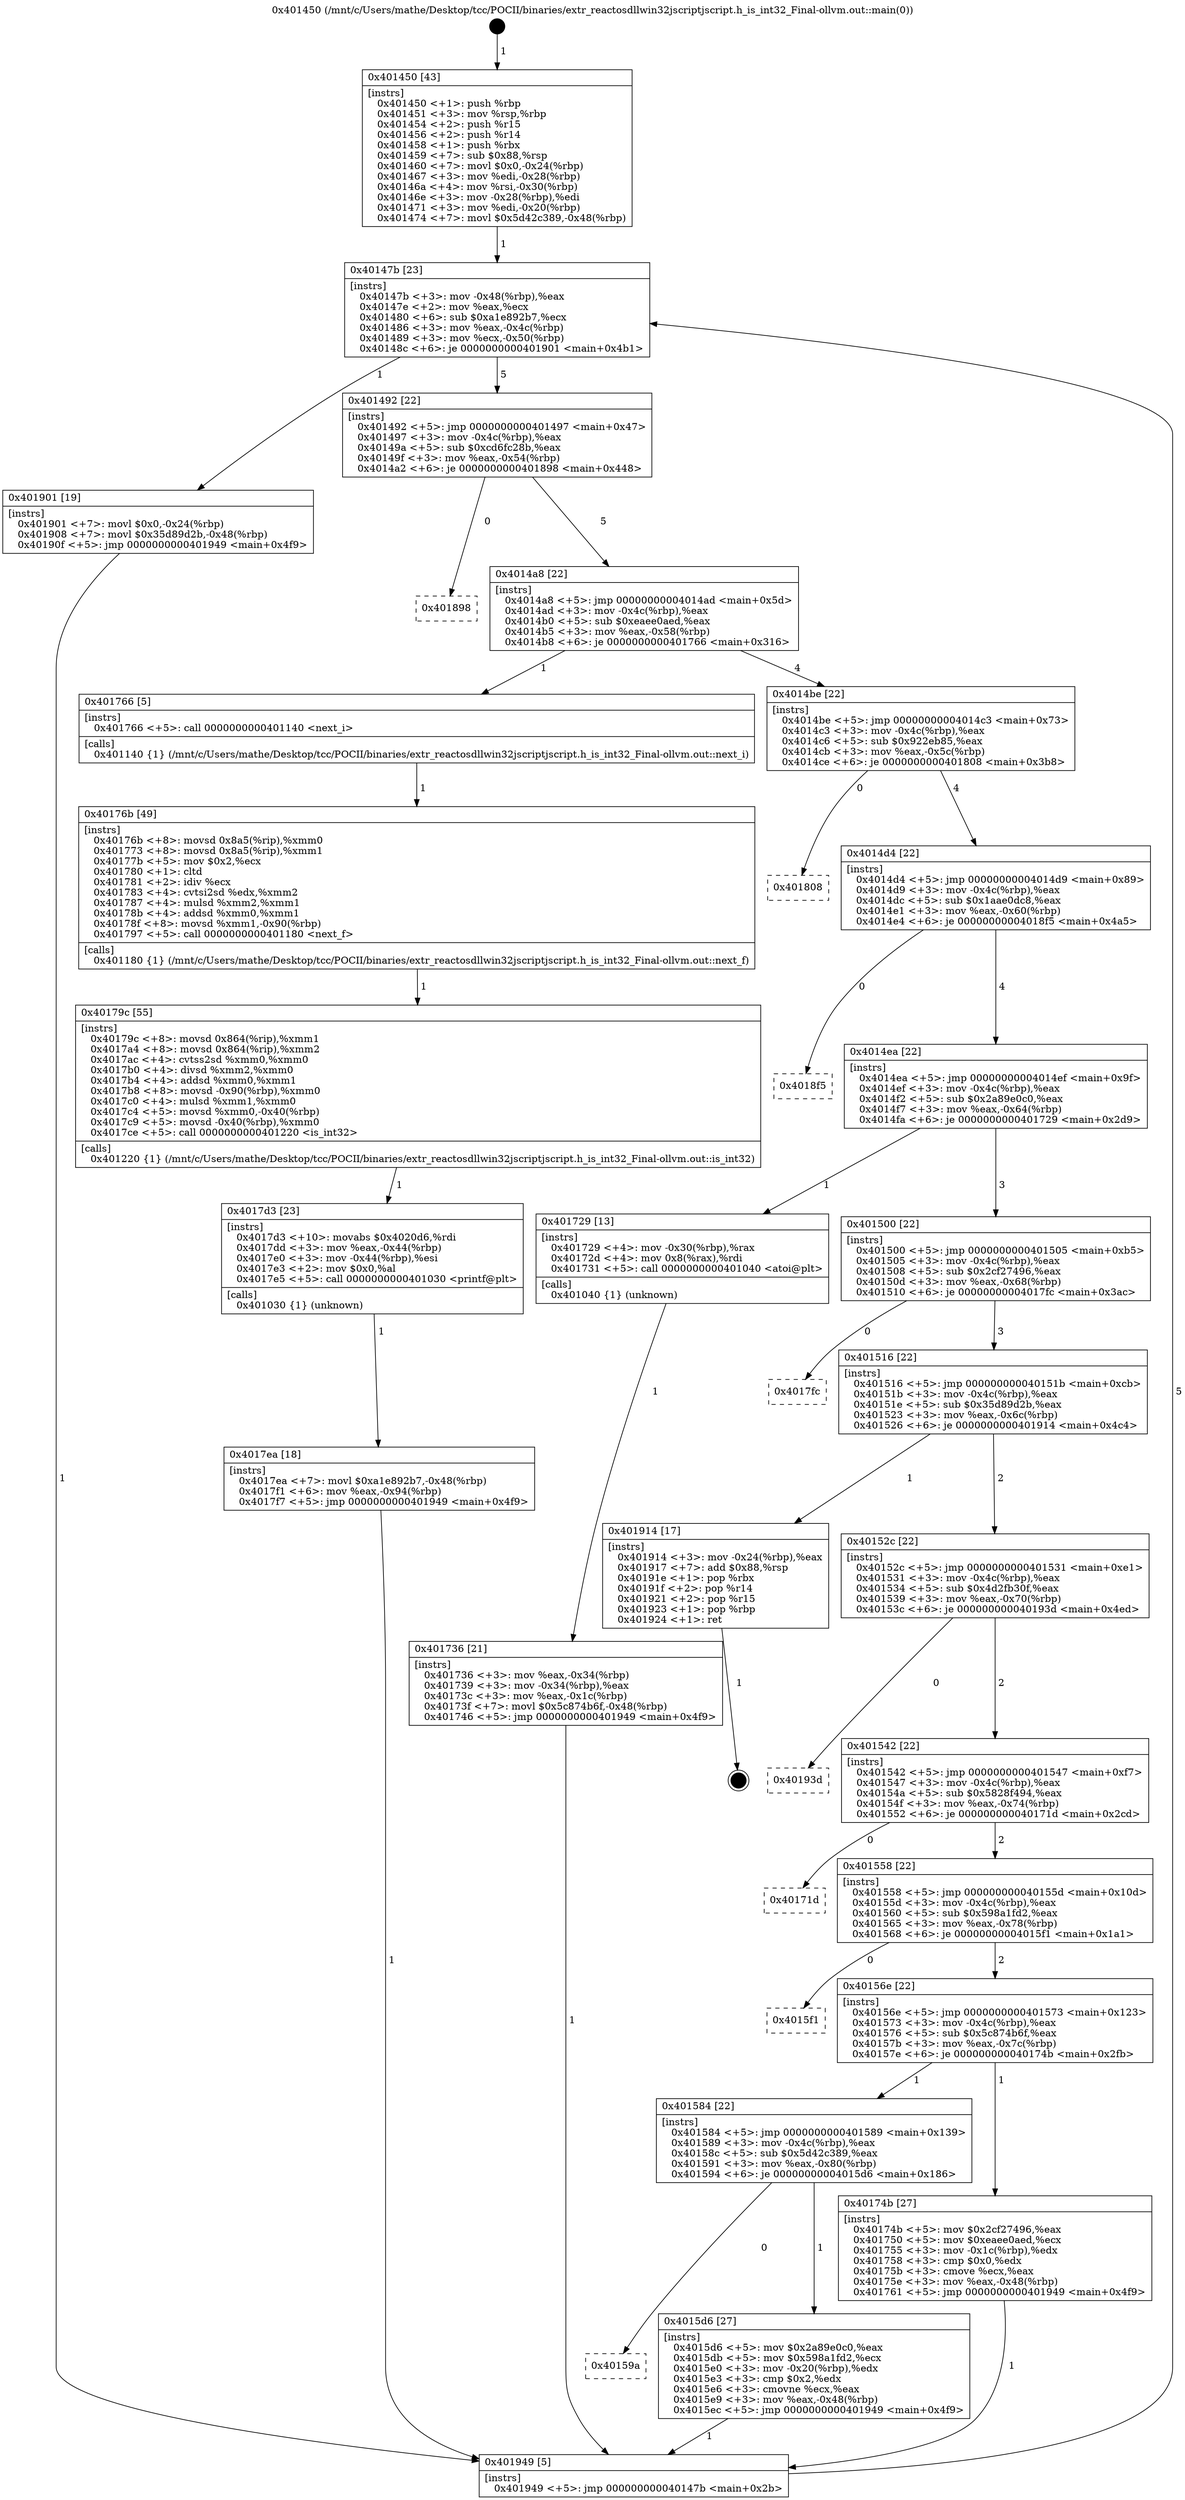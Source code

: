 digraph "0x401450" {
  label = "0x401450 (/mnt/c/Users/mathe/Desktop/tcc/POCII/binaries/extr_reactosdllwin32jscriptjscript.h_is_int32_Final-ollvm.out::main(0))"
  labelloc = "t"
  node[shape=record]

  Entry [label="",width=0.3,height=0.3,shape=circle,fillcolor=black,style=filled]
  "0x40147b" [label="{
     0x40147b [23]\l
     | [instrs]\l
     &nbsp;&nbsp;0x40147b \<+3\>: mov -0x48(%rbp),%eax\l
     &nbsp;&nbsp;0x40147e \<+2\>: mov %eax,%ecx\l
     &nbsp;&nbsp;0x401480 \<+6\>: sub $0xa1e892b7,%ecx\l
     &nbsp;&nbsp;0x401486 \<+3\>: mov %eax,-0x4c(%rbp)\l
     &nbsp;&nbsp;0x401489 \<+3\>: mov %ecx,-0x50(%rbp)\l
     &nbsp;&nbsp;0x40148c \<+6\>: je 0000000000401901 \<main+0x4b1\>\l
  }"]
  "0x401901" [label="{
     0x401901 [19]\l
     | [instrs]\l
     &nbsp;&nbsp;0x401901 \<+7\>: movl $0x0,-0x24(%rbp)\l
     &nbsp;&nbsp;0x401908 \<+7\>: movl $0x35d89d2b,-0x48(%rbp)\l
     &nbsp;&nbsp;0x40190f \<+5\>: jmp 0000000000401949 \<main+0x4f9\>\l
  }"]
  "0x401492" [label="{
     0x401492 [22]\l
     | [instrs]\l
     &nbsp;&nbsp;0x401492 \<+5\>: jmp 0000000000401497 \<main+0x47\>\l
     &nbsp;&nbsp;0x401497 \<+3\>: mov -0x4c(%rbp),%eax\l
     &nbsp;&nbsp;0x40149a \<+5\>: sub $0xcd6fc28b,%eax\l
     &nbsp;&nbsp;0x40149f \<+3\>: mov %eax,-0x54(%rbp)\l
     &nbsp;&nbsp;0x4014a2 \<+6\>: je 0000000000401898 \<main+0x448\>\l
  }"]
  Exit [label="",width=0.3,height=0.3,shape=circle,fillcolor=black,style=filled,peripheries=2]
  "0x401898" [label="{
     0x401898\l
  }", style=dashed]
  "0x4014a8" [label="{
     0x4014a8 [22]\l
     | [instrs]\l
     &nbsp;&nbsp;0x4014a8 \<+5\>: jmp 00000000004014ad \<main+0x5d\>\l
     &nbsp;&nbsp;0x4014ad \<+3\>: mov -0x4c(%rbp),%eax\l
     &nbsp;&nbsp;0x4014b0 \<+5\>: sub $0xeaee0aed,%eax\l
     &nbsp;&nbsp;0x4014b5 \<+3\>: mov %eax,-0x58(%rbp)\l
     &nbsp;&nbsp;0x4014b8 \<+6\>: je 0000000000401766 \<main+0x316\>\l
  }"]
  "0x4017ea" [label="{
     0x4017ea [18]\l
     | [instrs]\l
     &nbsp;&nbsp;0x4017ea \<+7\>: movl $0xa1e892b7,-0x48(%rbp)\l
     &nbsp;&nbsp;0x4017f1 \<+6\>: mov %eax,-0x94(%rbp)\l
     &nbsp;&nbsp;0x4017f7 \<+5\>: jmp 0000000000401949 \<main+0x4f9\>\l
  }"]
  "0x401766" [label="{
     0x401766 [5]\l
     | [instrs]\l
     &nbsp;&nbsp;0x401766 \<+5\>: call 0000000000401140 \<next_i\>\l
     | [calls]\l
     &nbsp;&nbsp;0x401140 \{1\} (/mnt/c/Users/mathe/Desktop/tcc/POCII/binaries/extr_reactosdllwin32jscriptjscript.h_is_int32_Final-ollvm.out::next_i)\l
  }"]
  "0x4014be" [label="{
     0x4014be [22]\l
     | [instrs]\l
     &nbsp;&nbsp;0x4014be \<+5\>: jmp 00000000004014c3 \<main+0x73\>\l
     &nbsp;&nbsp;0x4014c3 \<+3\>: mov -0x4c(%rbp),%eax\l
     &nbsp;&nbsp;0x4014c6 \<+5\>: sub $0x922eb85,%eax\l
     &nbsp;&nbsp;0x4014cb \<+3\>: mov %eax,-0x5c(%rbp)\l
     &nbsp;&nbsp;0x4014ce \<+6\>: je 0000000000401808 \<main+0x3b8\>\l
  }"]
  "0x4017d3" [label="{
     0x4017d3 [23]\l
     | [instrs]\l
     &nbsp;&nbsp;0x4017d3 \<+10\>: movabs $0x4020d6,%rdi\l
     &nbsp;&nbsp;0x4017dd \<+3\>: mov %eax,-0x44(%rbp)\l
     &nbsp;&nbsp;0x4017e0 \<+3\>: mov -0x44(%rbp),%esi\l
     &nbsp;&nbsp;0x4017e3 \<+2\>: mov $0x0,%al\l
     &nbsp;&nbsp;0x4017e5 \<+5\>: call 0000000000401030 \<printf@plt\>\l
     | [calls]\l
     &nbsp;&nbsp;0x401030 \{1\} (unknown)\l
  }"]
  "0x401808" [label="{
     0x401808\l
  }", style=dashed]
  "0x4014d4" [label="{
     0x4014d4 [22]\l
     | [instrs]\l
     &nbsp;&nbsp;0x4014d4 \<+5\>: jmp 00000000004014d9 \<main+0x89\>\l
     &nbsp;&nbsp;0x4014d9 \<+3\>: mov -0x4c(%rbp),%eax\l
     &nbsp;&nbsp;0x4014dc \<+5\>: sub $0x1aae0dc8,%eax\l
     &nbsp;&nbsp;0x4014e1 \<+3\>: mov %eax,-0x60(%rbp)\l
     &nbsp;&nbsp;0x4014e4 \<+6\>: je 00000000004018f5 \<main+0x4a5\>\l
  }"]
  "0x40179c" [label="{
     0x40179c [55]\l
     | [instrs]\l
     &nbsp;&nbsp;0x40179c \<+8\>: movsd 0x864(%rip),%xmm1\l
     &nbsp;&nbsp;0x4017a4 \<+8\>: movsd 0x864(%rip),%xmm2\l
     &nbsp;&nbsp;0x4017ac \<+4\>: cvtss2sd %xmm0,%xmm0\l
     &nbsp;&nbsp;0x4017b0 \<+4\>: divsd %xmm2,%xmm0\l
     &nbsp;&nbsp;0x4017b4 \<+4\>: addsd %xmm0,%xmm1\l
     &nbsp;&nbsp;0x4017b8 \<+8\>: movsd -0x90(%rbp),%xmm0\l
     &nbsp;&nbsp;0x4017c0 \<+4\>: mulsd %xmm1,%xmm0\l
     &nbsp;&nbsp;0x4017c4 \<+5\>: movsd %xmm0,-0x40(%rbp)\l
     &nbsp;&nbsp;0x4017c9 \<+5\>: movsd -0x40(%rbp),%xmm0\l
     &nbsp;&nbsp;0x4017ce \<+5\>: call 0000000000401220 \<is_int32\>\l
     | [calls]\l
     &nbsp;&nbsp;0x401220 \{1\} (/mnt/c/Users/mathe/Desktop/tcc/POCII/binaries/extr_reactosdllwin32jscriptjscript.h_is_int32_Final-ollvm.out::is_int32)\l
  }"]
  "0x4018f5" [label="{
     0x4018f5\l
  }", style=dashed]
  "0x4014ea" [label="{
     0x4014ea [22]\l
     | [instrs]\l
     &nbsp;&nbsp;0x4014ea \<+5\>: jmp 00000000004014ef \<main+0x9f\>\l
     &nbsp;&nbsp;0x4014ef \<+3\>: mov -0x4c(%rbp),%eax\l
     &nbsp;&nbsp;0x4014f2 \<+5\>: sub $0x2a89e0c0,%eax\l
     &nbsp;&nbsp;0x4014f7 \<+3\>: mov %eax,-0x64(%rbp)\l
     &nbsp;&nbsp;0x4014fa \<+6\>: je 0000000000401729 \<main+0x2d9\>\l
  }"]
  "0x40176b" [label="{
     0x40176b [49]\l
     | [instrs]\l
     &nbsp;&nbsp;0x40176b \<+8\>: movsd 0x8a5(%rip),%xmm0\l
     &nbsp;&nbsp;0x401773 \<+8\>: movsd 0x8a5(%rip),%xmm1\l
     &nbsp;&nbsp;0x40177b \<+5\>: mov $0x2,%ecx\l
     &nbsp;&nbsp;0x401780 \<+1\>: cltd\l
     &nbsp;&nbsp;0x401781 \<+2\>: idiv %ecx\l
     &nbsp;&nbsp;0x401783 \<+4\>: cvtsi2sd %edx,%xmm2\l
     &nbsp;&nbsp;0x401787 \<+4\>: mulsd %xmm2,%xmm1\l
     &nbsp;&nbsp;0x40178b \<+4\>: addsd %xmm0,%xmm1\l
     &nbsp;&nbsp;0x40178f \<+8\>: movsd %xmm1,-0x90(%rbp)\l
     &nbsp;&nbsp;0x401797 \<+5\>: call 0000000000401180 \<next_f\>\l
     | [calls]\l
     &nbsp;&nbsp;0x401180 \{1\} (/mnt/c/Users/mathe/Desktop/tcc/POCII/binaries/extr_reactosdllwin32jscriptjscript.h_is_int32_Final-ollvm.out::next_f)\l
  }"]
  "0x401729" [label="{
     0x401729 [13]\l
     | [instrs]\l
     &nbsp;&nbsp;0x401729 \<+4\>: mov -0x30(%rbp),%rax\l
     &nbsp;&nbsp;0x40172d \<+4\>: mov 0x8(%rax),%rdi\l
     &nbsp;&nbsp;0x401731 \<+5\>: call 0000000000401040 \<atoi@plt\>\l
     | [calls]\l
     &nbsp;&nbsp;0x401040 \{1\} (unknown)\l
  }"]
  "0x401500" [label="{
     0x401500 [22]\l
     | [instrs]\l
     &nbsp;&nbsp;0x401500 \<+5\>: jmp 0000000000401505 \<main+0xb5\>\l
     &nbsp;&nbsp;0x401505 \<+3\>: mov -0x4c(%rbp),%eax\l
     &nbsp;&nbsp;0x401508 \<+5\>: sub $0x2cf27496,%eax\l
     &nbsp;&nbsp;0x40150d \<+3\>: mov %eax,-0x68(%rbp)\l
     &nbsp;&nbsp;0x401510 \<+6\>: je 00000000004017fc \<main+0x3ac\>\l
  }"]
  "0x401736" [label="{
     0x401736 [21]\l
     | [instrs]\l
     &nbsp;&nbsp;0x401736 \<+3\>: mov %eax,-0x34(%rbp)\l
     &nbsp;&nbsp;0x401739 \<+3\>: mov -0x34(%rbp),%eax\l
     &nbsp;&nbsp;0x40173c \<+3\>: mov %eax,-0x1c(%rbp)\l
     &nbsp;&nbsp;0x40173f \<+7\>: movl $0x5c874b6f,-0x48(%rbp)\l
     &nbsp;&nbsp;0x401746 \<+5\>: jmp 0000000000401949 \<main+0x4f9\>\l
  }"]
  "0x4017fc" [label="{
     0x4017fc\l
  }", style=dashed]
  "0x401516" [label="{
     0x401516 [22]\l
     | [instrs]\l
     &nbsp;&nbsp;0x401516 \<+5\>: jmp 000000000040151b \<main+0xcb\>\l
     &nbsp;&nbsp;0x40151b \<+3\>: mov -0x4c(%rbp),%eax\l
     &nbsp;&nbsp;0x40151e \<+5\>: sub $0x35d89d2b,%eax\l
     &nbsp;&nbsp;0x401523 \<+3\>: mov %eax,-0x6c(%rbp)\l
     &nbsp;&nbsp;0x401526 \<+6\>: je 0000000000401914 \<main+0x4c4\>\l
  }"]
  "0x401450" [label="{
     0x401450 [43]\l
     | [instrs]\l
     &nbsp;&nbsp;0x401450 \<+1\>: push %rbp\l
     &nbsp;&nbsp;0x401451 \<+3\>: mov %rsp,%rbp\l
     &nbsp;&nbsp;0x401454 \<+2\>: push %r15\l
     &nbsp;&nbsp;0x401456 \<+2\>: push %r14\l
     &nbsp;&nbsp;0x401458 \<+1\>: push %rbx\l
     &nbsp;&nbsp;0x401459 \<+7\>: sub $0x88,%rsp\l
     &nbsp;&nbsp;0x401460 \<+7\>: movl $0x0,-0x24(%rbp)\l
     &nbsp;&nbsp;0x401467 \<+3\>: mov %edi,-0x28(%rbp)\l
     &nbsp;&nbsp;0x40146a \<+4\>: mov %rsi,-0x30(%rbp)\l
     &nbsp;&nbsp;0x40146e \<+3\>: mov -0x28(%rbp),%edi\l
     &nbsp;&nbsp;0x401471 \<+3\>: mov %edi,-0x20(%rbp)\l
     &nbsp;&nbsp;0x401474 \<+7\>: movl $0x5d42c389,-0x48(%rbp)\l
  }"]
  "0x401914" [label="{
     0x401914 [17]\l
     | [instrs]\l
     &nbsp;&nbsp;0x401914 \<+3\>: mov -0x24(%rbp),%eax\l
     &nbsp;&nbsp;0x401917 \<+7\>: add $0x88,%rsp\l
     &nbsp;&nbsp;0x40191e \<+1\>: pop %rbx\l
     &nbsp;&nbsp;0x40191f \<+2\>: pop %r14\l
     &nbsp;&nbsp;0x401921 \<+2\>: pop %r15\l
     &nbsp;&nbsp;0x401923 \<+1\>: pop %rbp\l
     &nbsp;&nbsp;0x401924 \<+1\>: ret\l
  }"]
  "0x40152c" [label="{
     0x40152c [22]\l
     | [instrs]\l
     &nbsp;&nbsp;0x40152c \<+5\>: jmp 0000000000401531 \<main+0xe1\>\l
     &nbsp;&nbsp;0x401531 \<+3\>: mov -0x4c(%rbp),%eax\l
     &nbsp;&nbsp;0x401534 \<+5\>: sub $0x4d2fb30f,%eax\l
     &nbsp;&nbsp;0x401539 \<+3\>: mov %eax,-0x70(%rbp)\l
     &nbsp;&nbsp;0x40153c \<+6\>: je 000000000040193d \<main+0x4ed\>\l
  }"]
  "0x401949" [label="{
     0x401949 [5]\l
     | [instrs]\l
     &nbsp;&nbsp;0x401949 \<+5\>: jmp 000000000040147b \<main+0x2b\>\l
  }"]
  "0x40193d" [label="{
     0x40193d\l
  }", style=dashed]
  "0x401542" [label="{
     0x401542 [22]\l
     | [instrs]\l
     &nbsp;&nbsp;0x401542 \<+5\>: jmp 0000000000401547 \<main+0xf7\>\l
     &nbsp;&nbsp;0x401547 \<+3\>: mov -0x4c(%rbp),%eax\l
     &nbsp;&nbsp;0x40154a \<+5\>: sub $0x5828f494,%eax\l
     &nbsp;&nbsp;0x40154f \<+3\>: mov %eax,-0x74(%rbp)\l
     &nbsp;&nbsp;0x401552 \<+6\>: je 000000000040171d \<main+0x2cd\>\l
  }"]
  "0x40159a" [label="{
     0x40159a\l
  }", style=dashed]
  "0x40171d" [label="{
     0x40171d\l
  }", style=dashed]
  "0x401558" [label="{
     0x401558 [22]\l
     | [instrs]\l
     &nbsp;&nbsp;0x401558 \<+5\>: jmp 000000000040155d \<main+0x10d\>\l
     &nbsp;&nbsp;0x40155d \<+3\>: mov -0x4c(%rbp),%eax\l
     &nbsp;&nbsp;0x401560 \<+5\>: sub $0x598a1fd2,%eax\l
     &nbsp;&nbsp;0x401565 \<+3\>: mov %eax,-0x78(%rbp)\l
     &nbsp;&nbsp;0x401568 \<+6\>: je 00000000004015f1 \<main+0x1a1\>\l
  }"]
  "0x4015d6" [label="{
     0x4015d6 [27]\l
     | [instrs]\l
     &nbsp;&nbsp;0x4015d6 \<+5\>: mov $0x2a89e0c0,%eax\l
     &nbsp;&nbsp;0x4015db \<+5\>: mov $0x598a1fd2,%ecx\l
     &nbsp;&nbsp;0x4015e0 \<+3\>: mov -0x20(%rbp),%edx\l
     &nbsp;&nbsp;0x4015e3 \<+3\>: cmp $0x2,%edx\l
     &nbsp;&nbsp;0x4015e6 \<+3\>: cmovne %ecx,%eax\l
     &nbsp;&nbsp;0x4015e9 \<+3\>: mov %eax,-0x48(%rbp)\l
     &nbsp;&nbsp;0x4015ec \<+5\>: jmp 0000000000401949 \<main+0x4f9\>\l
  }"]
  "0x4015f1" [label="{
     0x4015f1\l
  }", style=dashed]
  "0x40156e" [label="{
     0x40156e [22]\l
     | [instrs]\l
     &nbsp;&nbsp;0x40156e \<+5\>: jmp 0000000000401573 \<main+0x123\>\l
     &nbsp;&nbsp;0x401573 \<+3\>: mov -0x4c(%rbp),%eax\l
     &nbsp;&nbsp;0x401576 \<+5\>: sub $0x5c874b6f,%eax\l
     &nbsp;&nbsp;0x40157b \<+3\>: mov %eax,-0x7c(%rbp)\l
     &nbsp;&nbsp;0x40157e \<+6\>: je 000000000040174b \<main+0x2fb\>\l
  }"]
  "0x401584" [label="{
     0x401584 [22]\l
     | [instrs]\l
     &nbsp;&nbsp;0x401584 \<+5\>: jmp 0000000000401589 \<main+0x139\>\l
     &nbsp;&nbsp;0x401589 \<+3\>: mov -0x4c(%rbp),%eax\l
     &nbsp;&nbsp;0x40158c \<+5\>: sub $0x5d42c389,%eax\l
     &nbsp;&nbsp;0x401591 \<+3\>: mov %eax,-0x80(%rbp)\l
     &nbsp;&nbsp;0x401594 \<+6\>: je 00000000004015d6 \<main+0x186\>\l
  }"]
  "0x40174b" [label="{
     0x40174b [27]\l
     | [instrs]\l
     &nbsp;&nbsp;0x40174b \<+5\>: mov $0x2cf27496,%eax\l
     &nbsp;&nbsp;0x401750 \<+5\>: mov $0xeaee0aed,%ecx\l
     &nbsp;&nbsp;0x401755 \<+3\>: mov -0x1c(%rbp),%edx\l
     &nbsp;&nbsp;0x401758 \<+3\>: cmp $0x0,%edx\l
     &nbsp;&nbsp;0x40175b \<+3\>: cmove %ecx,%eax\l
     &nbsp;&nbsp;0x40175e \<+3\>: mov %eax,-0x48(%rbp)\l
     &nbsp;&nbsp;0x401761 \<+5\>: jmp 0000000000401949 \<main+0x4f9\>\l
  }"]
  Entry -> "0x401450" [label=" 1"]
  "0x40147b" -> "0x401901" [label=" 1"]
  "0x40147b" -> "0x401492" [label=" 5"]
  "0x401914" -> Exit [label=" 1"]
  "0x401492" -> "0x401898" [label=" 0"]
  "0x401492" -> "0x4014a8" [label=" 5"]
  "0x401901" -> "0x401949" [label=" 1"]
  "0x4014a8" -> "0x401766" [label=" 1"]
  "0x4014a8" -> "0x4014be" [label=" 4"]
  "0x4017ea" -> "0x401949" [label=" 1"]
  "0x4014be" -> "0x401808" [label=" 0"]
  "0x4014be" -> "0x4014d4" [label=" 4"]
  "0x4017d3" -> "0x4017ea" [label=" 1"]
  "0x4014d4" -> "0x4018f5" [label=" 0"]
  "0x4014d4" -> "0x4014ea" [label=" 4"]
  "0x40179c" -> "0x4017d3" [label=" 1"]
  "0x4014ea" -> "0x401729" [label=" 1"]
  "0x4014ea" -> "0x401500" [label=" 3"]
  "0x40176b" -> "0x40179c" [label=" 1"]
  "0x401500" -> "0x4017fc" [label=" 0"]
  "0x401500" -> "0x401516" [label=" 3"]
  "0x401766" -> "0x40176b" [label=" 1"]
  "0x401516" -> "0x401914" [label=" 1"]
  "0x401516" -> "0x40152c" [label=" 2"]
  "0x40174b" -> "0x401949" [label=" 1"]
  "0x40152c" -> "0x40193d" [label=" 0"]
  "0x40152c" -> "0x401542" [label=" 2"]
  "0x401736" -> "0x401949" [label=" 1"]
  "0x401542" -> "0x40171d" [label=" 0"]
  "0x401542" -> "0x401558" [label=" 2"]
  "0x401729" -> "0x401736" [label=" 1"]
  "0x401558" -> "0x4015f1" [label=" 0"]
  "0x401558" -> "0x40156e" [label=" 2"]
  "0x401949" -> "0x40147b" [label=" 5"]
  "0x40156e" -> "0x40174b" [label=" 1"]
  "0x40156e" -> "0x401584" [label=" 1"]
  "0x401450" -> "0x40147b" [label=" 1"]
  "0x401584" -> "0x4015d6" [label=" 1"]
  "0x401584" -> "0x40159a" [label=" 0"]
  "0x4015d6" -> "0x401949" [label=" 1"]
}
